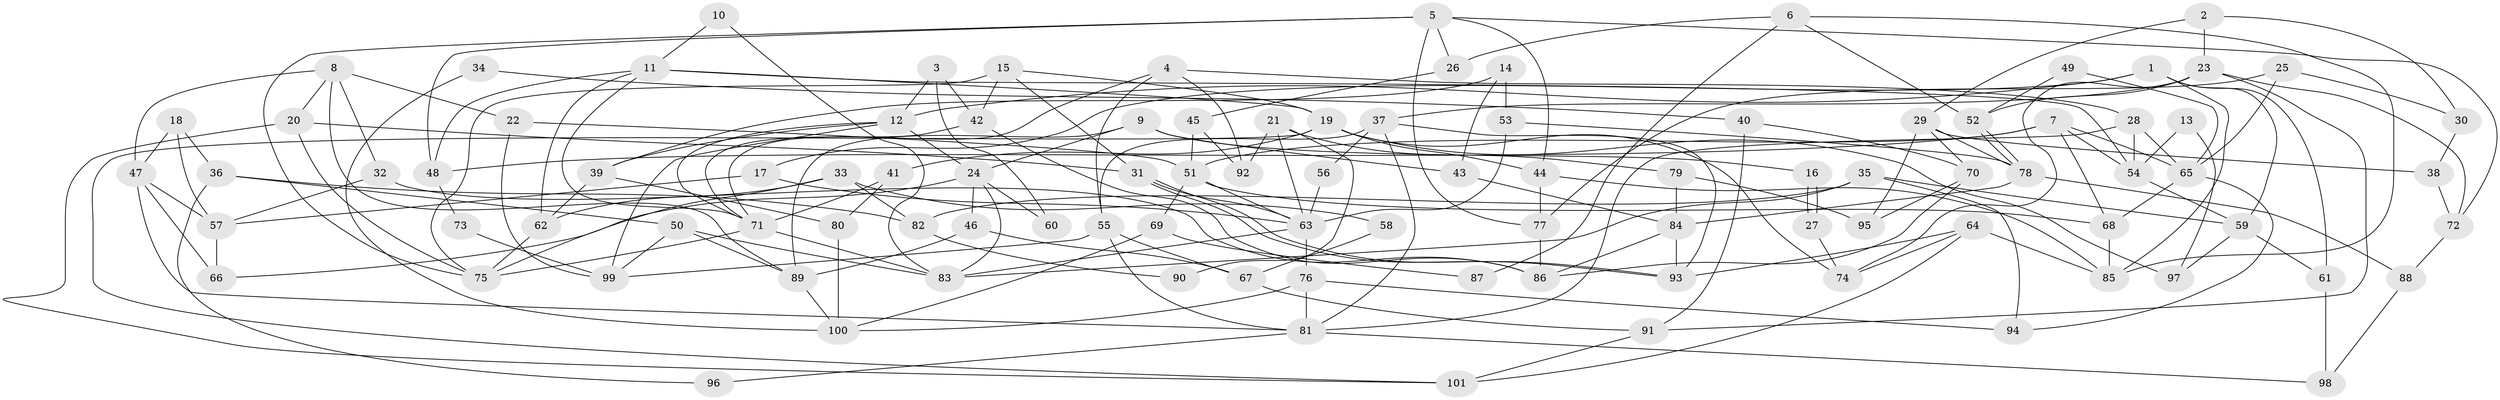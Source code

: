 // Generated by graph-tools (version 1.1) at 2025/11/02/27/25 16:11:16]
// undirected, 101 vertices, 202 edges
graph export_dot {
graph [start="1"]
  node [color=gray90,style=filled];
  1;
  2;
  3;
  4;
  5;
  6;
  7;
  8;
  9;
  10;
  11;
  12;
  13;
  14;
  15;
  16;
  17;
  18;
  19;
  20;
  21;
  22;
  23;
  24;
  25;
  26;
  27;
  28;
  29;
  30;
  31;
  32;
  33;
  34;
  35;
  36;
  37;
  38;
  39;
  40;
  41;
  42;
  43;
  44;
  45;
  46;
  47;
  48;
  49;
  50;
  51;
  52;
  53;
  54;
  55;
  56;
  57;
  58;
  59;
  60;
  61;
  62;
  63;
  64;
  65;
  66;
  67;
  68;
  69;
  70;
  71;
  72;
  73;
  74;
  75;
  76;
  77;
  78;
  79;
  80;
  81;
  82;
  83;
  84;
  85;
  86;
  87;
  88;
  89;
  90;
  91;
  92;
  93;
  94;
  95;
  96;
  97;
  98;
  99;
  100;
  101;
  1 -- 17;
  1 -- 61;
  1 -- 12;
  1 -- 59;
  1 -- 85;
  2 -- 29;
  2 -- 23;
  2 -- 30;
  3 -- 42;
  3 -- 12;
  3 -- 60;
  4 -- 55;
  4 -- 71;
  4 -- 28;
  4 -- 92;
  5 -- 44;
  5 -- 48;
  5 -- 26;
  5 -- 72;
  5 -- 75;
  5 -- 77;
  6 -- 52;
  6 -- 85;
  6 -- 26;
  6 -- 87;
  7 -- 54;
  7 -- 51;
  7 -- 48;
  7 -- 65;
  7 -- 68;
  8 -- 47;
  8 -- 20;
  8 -- 22;
  8 -- 32;
  8 -- 89;
  9 -- 89;
  9 -- 43;
  9 -- 16;
  9 -- 24;
  10 -- 83;
  10 -- 11;
  11 -- 62;
  11 -- 54;
  11 -- 19;
  11 -- 48;
  11 -- 71;
  12 -- 99;
  12 -- 24;
  12 -- 39;
  12 -- 71;
  13 -- 54;
  13 -- 97;
  14 -- 39;
  14 -- 53;
  14 -- 43;
  15 -- 19;
  15 -- 75;
  15 -- 31;
  15 -- 42;
  16 -- 27;
  16 -- 27;
  17 -- 63;
  17 -- 57;
  18 -- 47;
  18 -- 57;
  18 -- 36;
  19 -- 74;
  19 -- 41;
  19 -- 44;
  19 -- 97;
  19 -- 101;
  20 -- 31;
  20 -- 75;
  20 -- 101;
  21 -- 63;
  21 -- 92;
  21 -- 79;
  21 -- 90;
  22 -- 51;
  22 -- 99;
  23 -- 72;
  23 -- 37;
  23 -- 52;
  23 -- 74;
  23 -- 91;
  24 -- 46;
  24 -- 60;
  24 -- 66;
  24 -- 83;
  25 -- 77;
  25 -- 65;
  25 -- 30;
  26 -- 45;
  27 -- 74;
  28 -- 65;
  28 -- 54;
  28 -- 81;
  29 -- 78;
  29 -- 95;
  29 -- 38;
  29 -- 70;
  30 -- 38;
  31 -- 93;
  31 -- 93;
  31 -- 63;
  32 -- 86;
  32 -- 57;
  33 -- 62;
  33 -- 75;
  33 -- 58;
  33 -- 82;
  34 -- 100;
  34 -- 40;
  35 -- 82;
  35 -- 83;
  35 -- 59;
  35 -- 94;
  36 -- 50;
  36 -- 82;
  36 -- 96;
  37 -- 55;
  37 -- 93;
  37 -- 56;
  37 -- 81;
  38 -- 72;
  39 -- 80;
  39 -- 62;
  40 -- 91;
  40 -- 70;
  41 -- 71;
  41 -- 80;
  42 -- 71;
  42 -- 86;
  43 -- 84;
  44 -- 85;
  44 -- 77;
  45 -- 51;
  45 -- 92;
  46 -- 89;
  46 -- 67;
  47 -- 57;
  47 -- 81;
  47 -- 66;
  48 -- 73;
  49 -- 52;
  49 -- 65;
  50 -- 99;
  50 -- 83;
  50 -- 89;
  51 -- 68;
  51 -- 63;
  51 -- 69;
  52 -- 78;
  52 -- 78;
  53 -- 78;
  53 -- 63;
  54 -- 59;
  55 -- 67;
  55 -- 81;
  55 -- 99;
  56 -- 63;
  57 -- 66;
  58 -- 67;
  59 -- 61;
  59 -- 97;
  61 -- 98;
  62 -- 75;
  63 -- 83;
  63 -- 76;
  64 -- 85;
  64 -- 101;
  64 -- 74;
  64 -- 93;
  65 -- 94;
  65 -- 68;
  67 -- 91;
  68 -- 85;
  69 -- 100;
  69 -- 87;
  70 -- 86;
  70 -- 95;
  71 -- 75;
  71 -- 83;
  72 -- 88;
  73 -- 99;
  76 -- 81;
  76 -- 94;
  76 -- 100;
  77 -- 86;
  78 -- 84;
  78 -- 88;
  79 -- 84;
  79 -- 95;
  80 -- 100;
  81 -- 96;
  81 -- 98;
  82 -- 90;
  84 -- 93;
  84 -- 86;
  88 -- 98;
  89 -- 100;
  91 -- 101;
}
